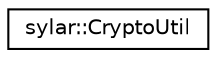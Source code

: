 digraph "类继承关系图"
{
 // LATEX_PDF_SIZE
  edge [fontname="Helvetica",fontsize="10",labelfontname="Helvetica",labelfontsize="10"];
  node [fontname="Helvetica",fontsize="10",shape=record];
  rankdir="LR";
  Node0 [label="sylar::CryptoUtil",height=0.2,width=0.4,color="black", fillcolor="white", style="filled",URL="$classsylar_1_1CryptoUtil.html",tooltip=" "];
}
